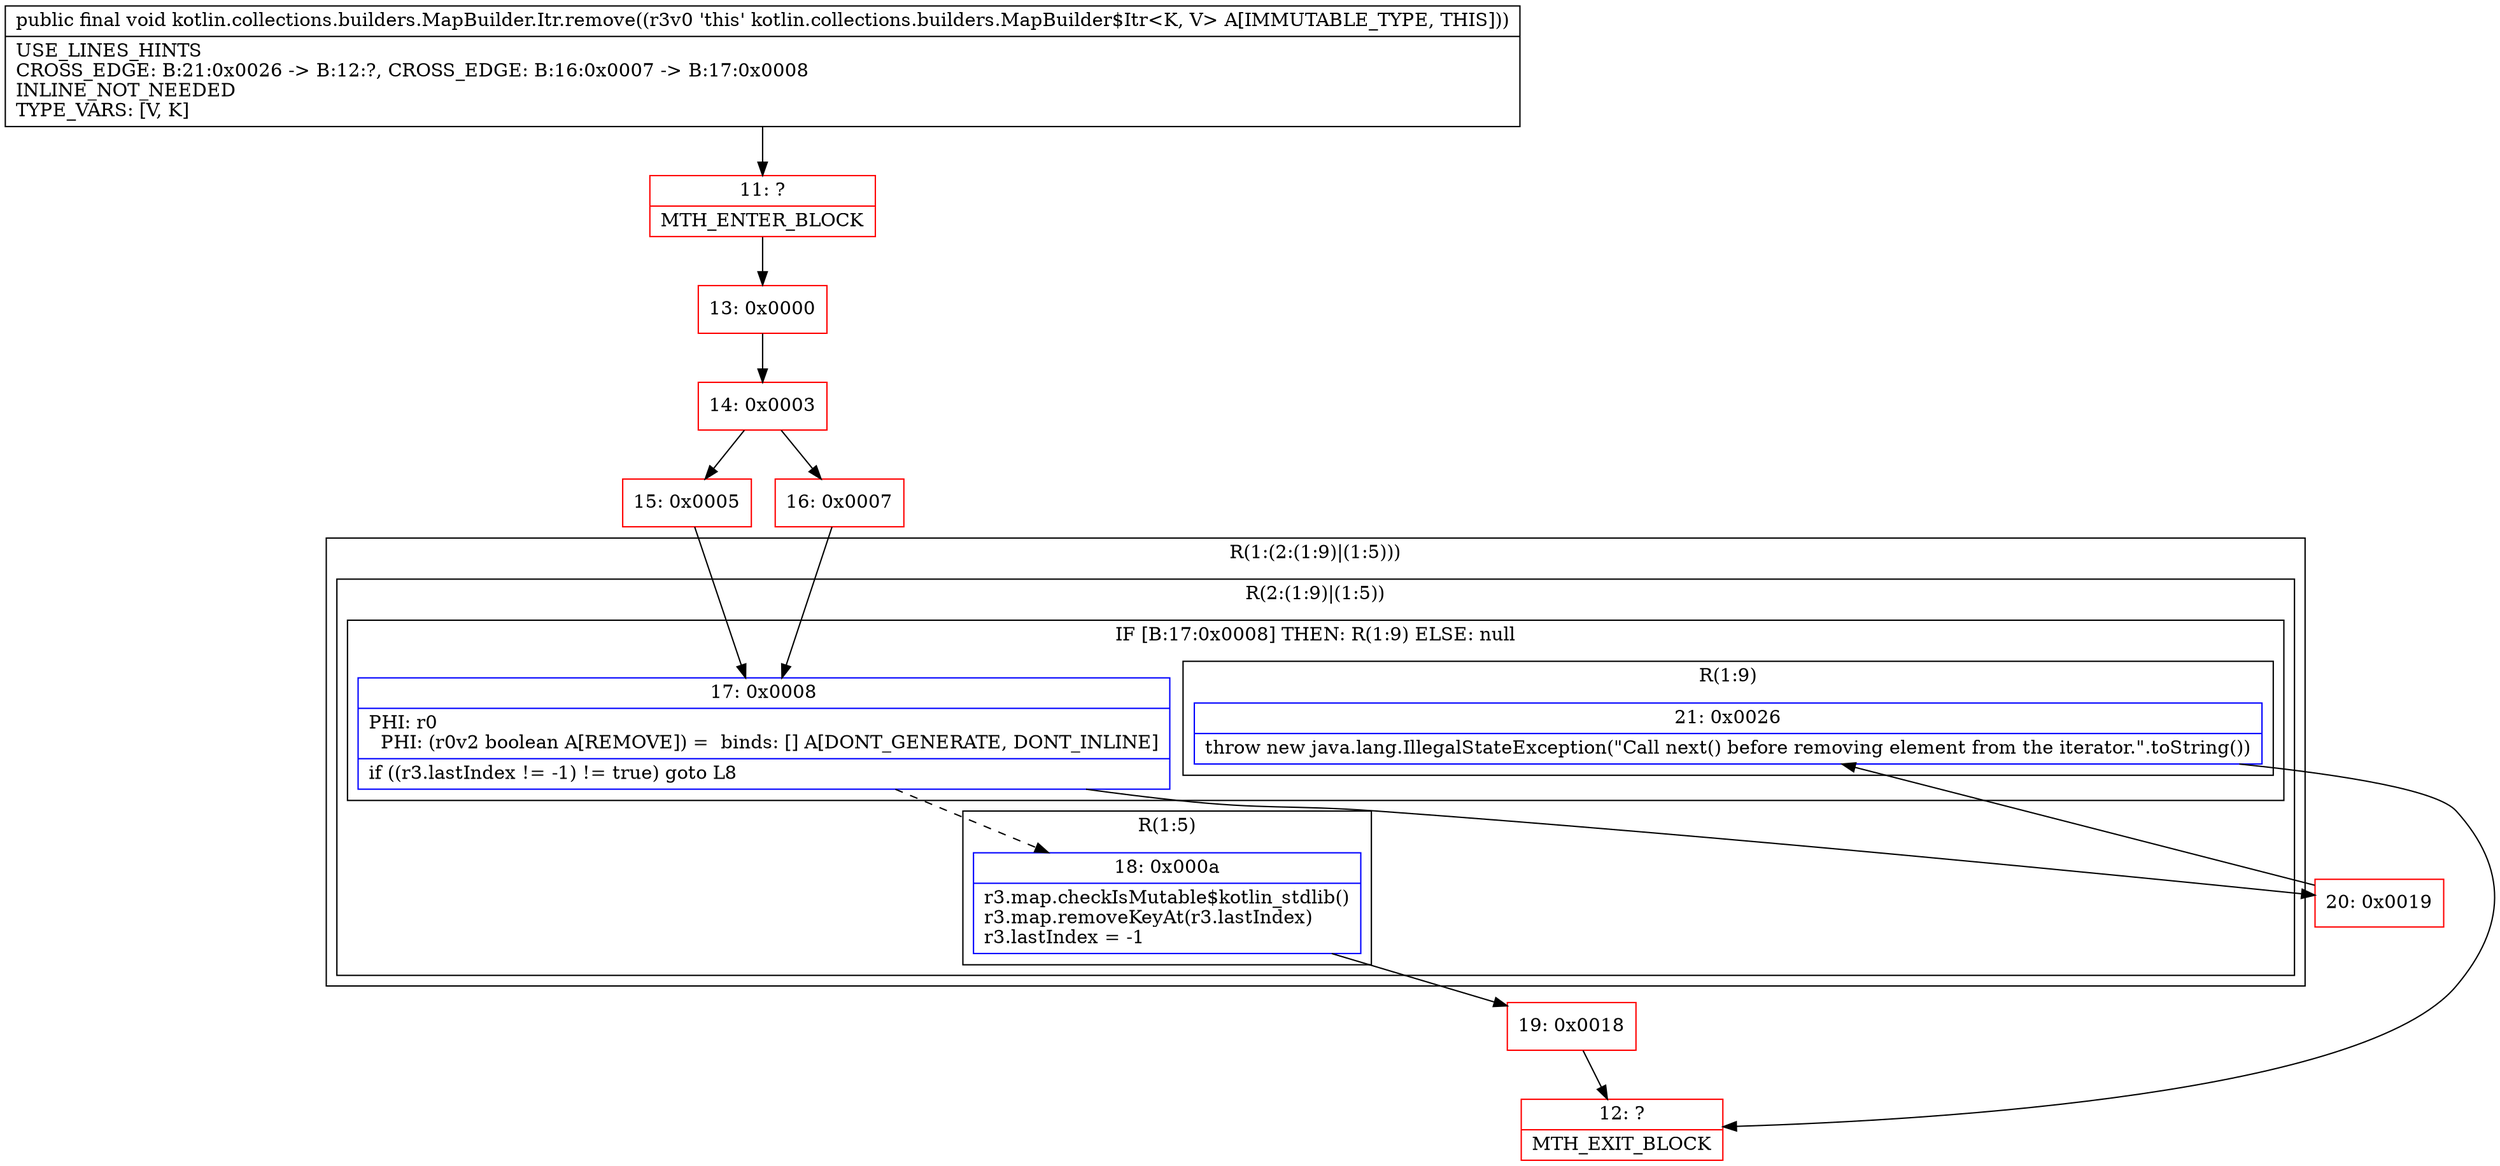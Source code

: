 digraph "CFG forkotlin.collections.builders.MapBuilder.Itr.remove()V" {
subgraph cluster_Region_1726078913 {
label = "R(1:(2:(1:9)|(1:5)))";
node [shape=record,color=blue];
subgraph cluster_Region_1494268287 {
label = "R(2:(1:9)|(1:5))";
node [shape=record,color=blue];
subgraph cluster_IfRegion_898603877 {
label = "IF [B:17:0x0008] THEN: R(1:9) ELSE: null";
node [shape=record,color=blue];
Node_17 [shape=record,label="{17\:\ 0x0008|PHI: r0 \l  PHI: (r0v2 boolean A[REMOVE]) =  binds: [] A[DONT_GENERATE, DONT_INLINE]\l|if ((r3.lastIndex != \-1) != true) goto L8\l}"];
subgraph cluster_Region_2118156187 {
label = "R(1:9)";
node [shape=record,color=blue];
Node_21 [shape=record,label="{21\:\ 0x0026|throw new java.lang.IllegalStateException(\"Call next() before removing element from the iterator.\".toString())\l}"];
}
}
subgraph cluster_Region_372746309 {
label = "R(1:5)";
node [shape=record,color=blue];
Node_18 [shape=record,label="{18\:\ 0x000a|r3.map.checkIsMutable$kotlin_stdlib()\lr3.map.removeKeyAt(r3.lastIndex)\lr3.lastIndex = \-1\l}"];
}
}
}
Node_11 [shape=record,color=red,label="{11\:\ ?|MTH_ENTER_BLOCK\l}"];
Node_13 [shape=record,color=red,label="{13\:\ 0x0000}"];
Node_14 [shape=record,color=red,label="{14\:\ 0x0003}"];
Node_15 [shape=record,color=red,label="{15\:\ 0x0005}"];
Node_19 [shape=record,color=red,label="{19\:\ 0x0018}"];
Node_12 [shape=record,color=red,label="{12\:\ ?|MTH_EXIT_BLOCK\l}"];
Node_20 [shape=record,color=red,label="{20\:\ 0x0019}"];
Node_16 [shape=record,color=red,label="{16\:\ 0x0007}"];
MethodNode[shape=record,label="{public final void kotlin.collections.builders.MapBuilder.Itr.remove((r3v0 'this' kotlin.collections.builders.MapBuilder$Itr\<K, V\> A[IMMUTABLE_TYPE, THIS]))  | USE_LINES_HINTS\lCROSS_EDGE: B:21:0x0026 \-\> B:12:?, CROSS_EDGE: B:16:0x0007 \-\> B:17:0x0008\lINLINE_NOT_NEEDED\lTYPE_VARS: [V, K]\l}"];
MethodNode -> Node_11;Node_17 -> Node_18[style=dashed];
Node_17 -> Node_20;
Node_21 -> Node_12;
Node_18 -> Node_19;
Node_11 -> Node_13;
Node_13 -> Node_14;
Node_14 -> Node_15;
Node_14 -> Node_16;
Node_15 -> Node_17;
Node_19 -> Node_12;
Node_20 -> Node_21;
Node_16 -> Node_17;
}

